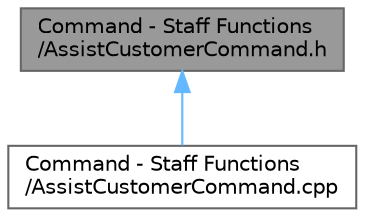 digraph "Command - Staff Functions/AssistCustomerCommand.h"
{
 // INTERACTIVE_SVG=YES
 // LATEX_PDF_SIZE
  bgcolor="transparent";
  edge [fontname=Helvetica,fontsize=10,labelfontname=Helvetica,labelfontsize=10];
  node [fontname=Helvetica,fontsize=10,shape=box,height=0.2,width=0.4];
  Node1 [id="Node000001",label="Command - Staff Functions\l/AssistCustomerCommand.h",height=0.2,width=0.4,color="gray40", fillcolor="grey60", style="filled", fontcolor="black",tooltip="Concrete Command for customer assistance operations."];
  Node1 -> Node2 [id="edge1_Node000001_Node000002",dir="back",color="steelblue1",style="solid",tooltip=" "];
  Node2 [id="Node000002",label="Command - Staff Functions\l/AssistCustomerCommand.cpp",height=0.2,width=0.4,color="grey40", fillcolor="white", style="filled",URL="$_assist_customer_command_8cpp.html",tooltip=" "];
}
